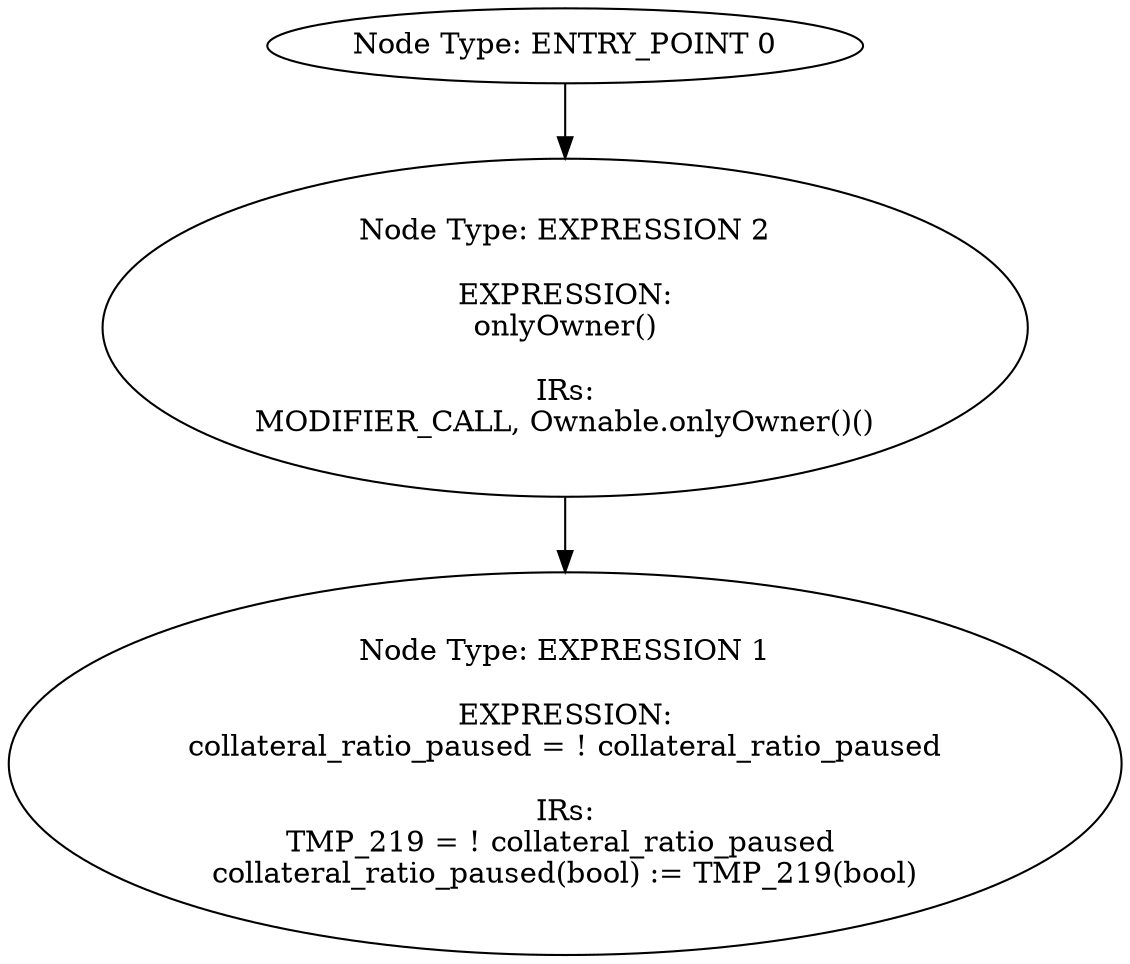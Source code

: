 digraph{
0[label="Node Type: ENTRY_POINT 0
"];
0->2;
1[label="Node Type: EXPRESSION 1

EXPRESSION:
collateral_ratio_paused = ! collateral_ratio_paused

IRs:
TMP_219 = ! collateral_ratio_paused 
collateral_ratio_paused(bool) := TMP_219(bool)"];
2[label="Node Type: EXPRESSION 2

EXPRESSION:
onlyOwner()

IRs:
MODIFIER_CALL, Ownable.onlyOwner()()"];
2->1;
}
